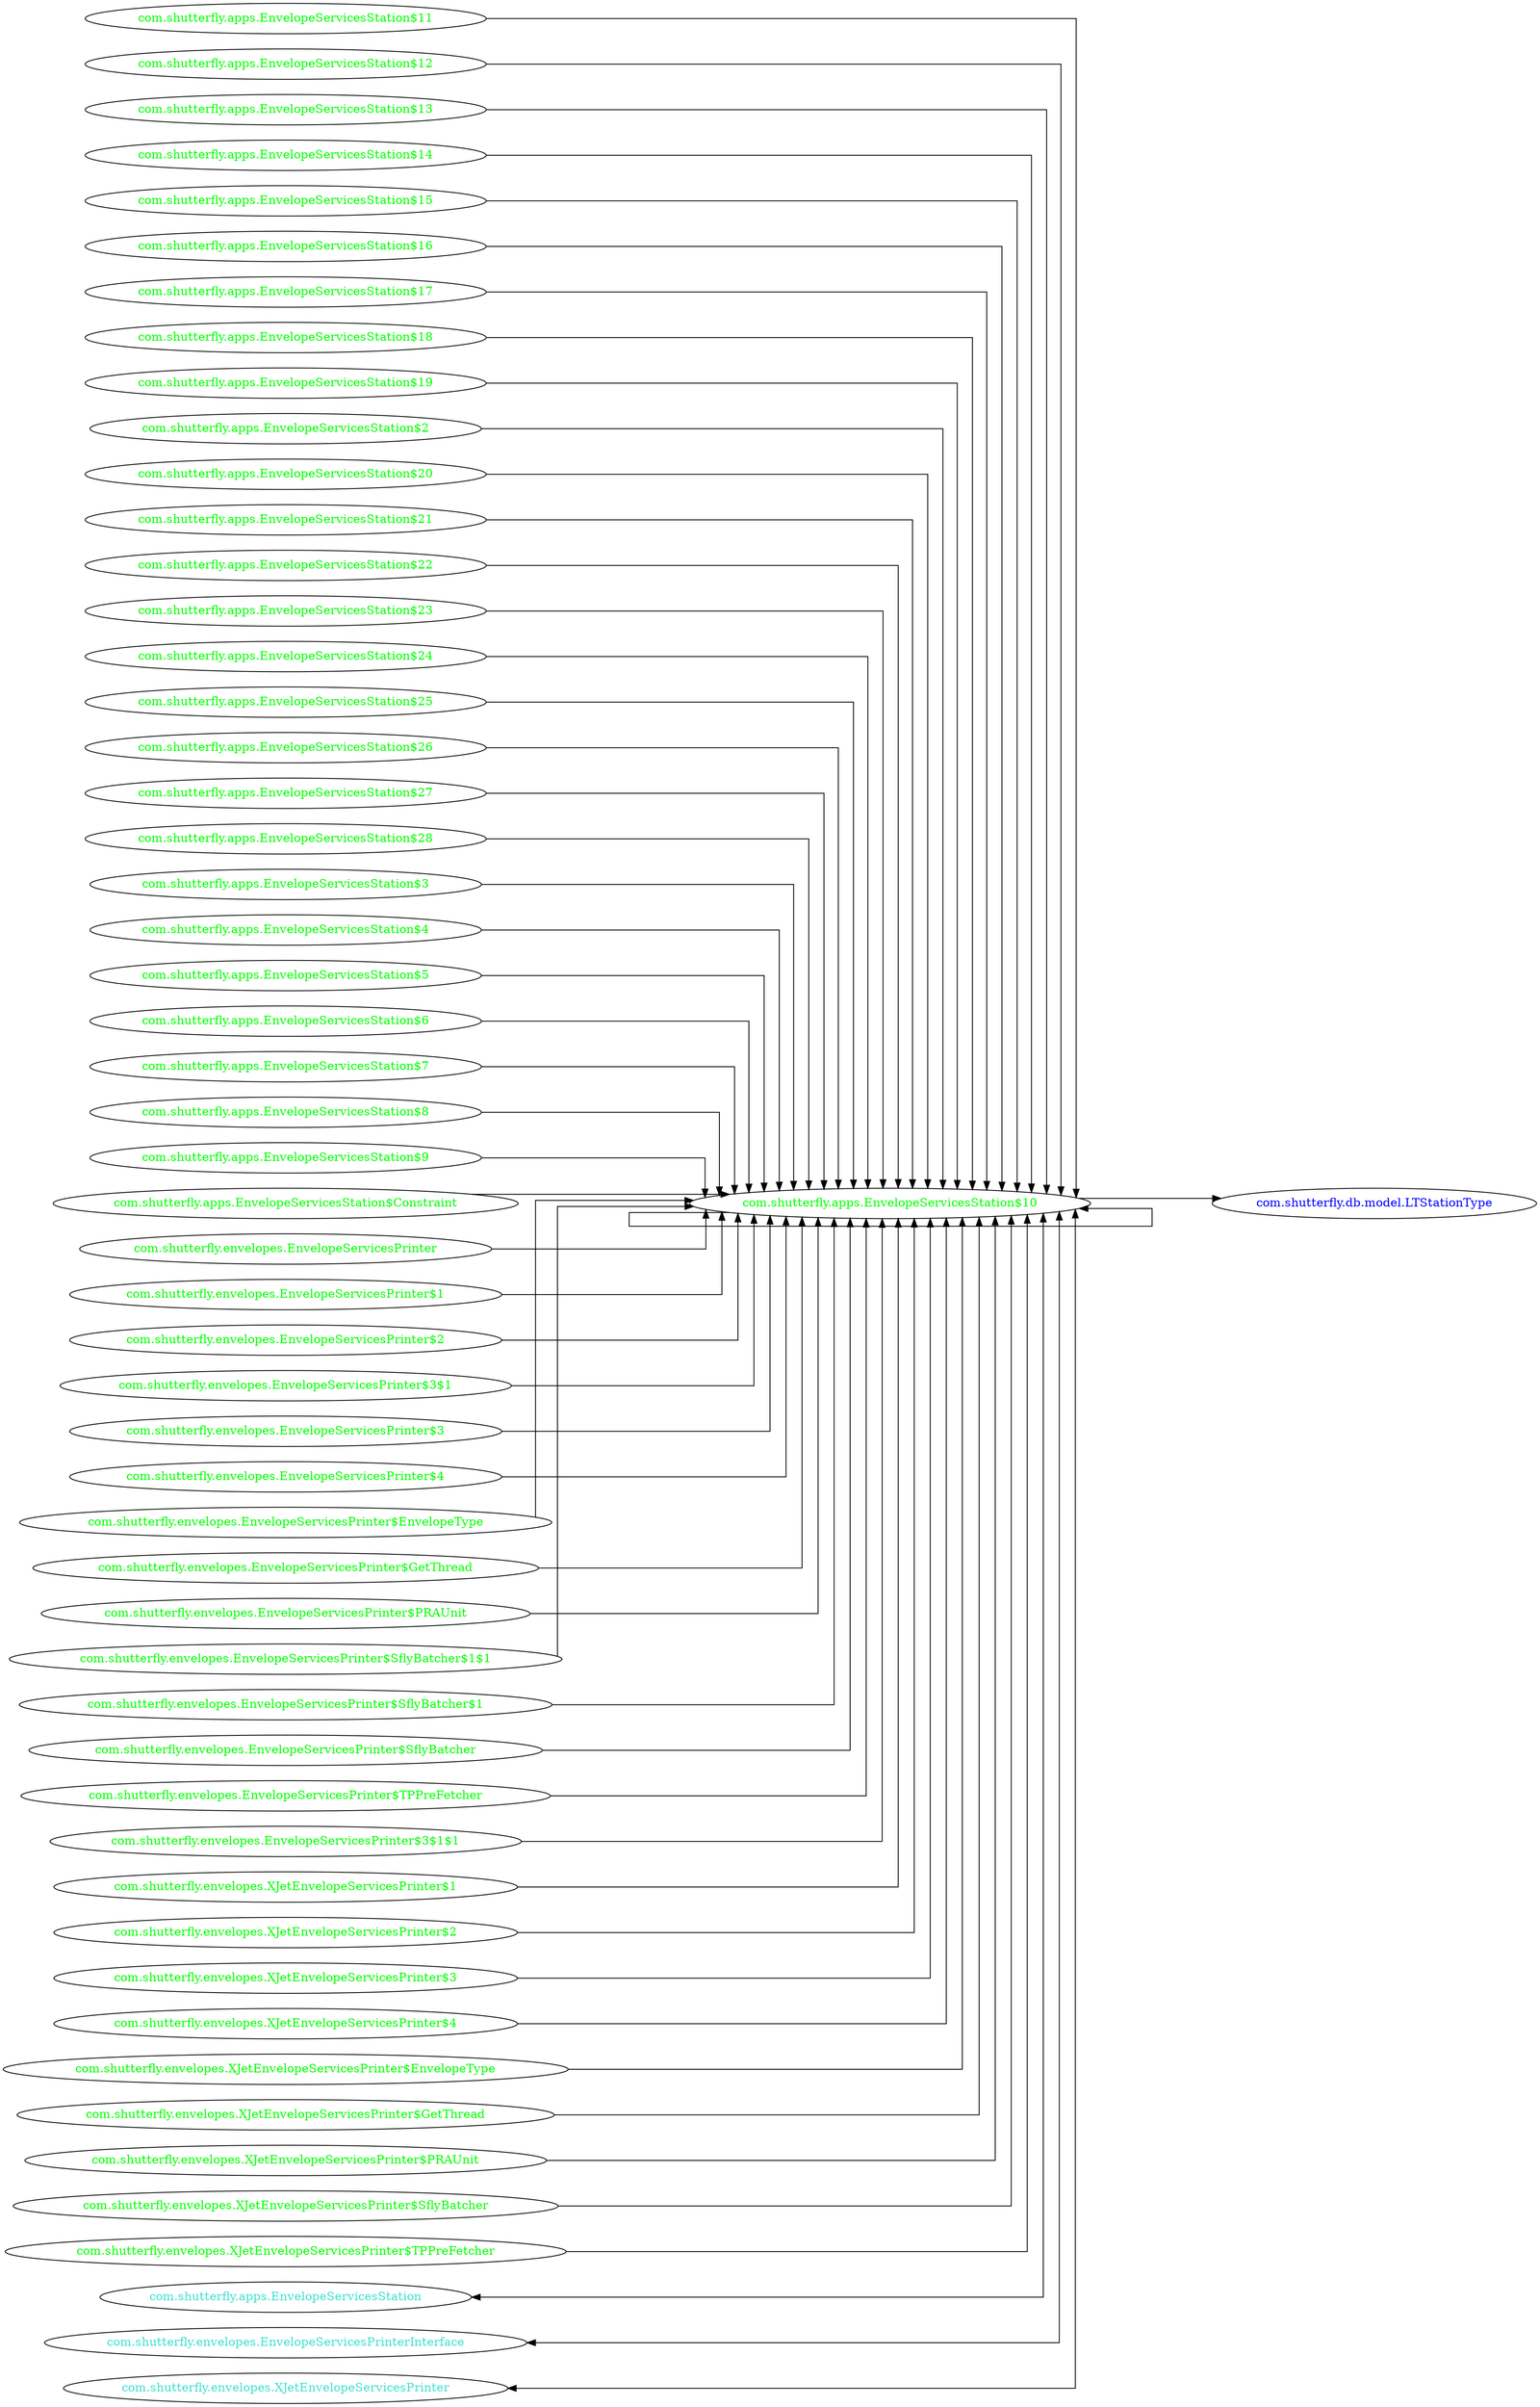 digraph dependencyGraph {
 concentrate=true;
 ranksep="2.0";
 rankdir="LR"; 
 splines="ortho";
"com.shutterfly.apps.EnvelopeServicesStation$10" [fontcolor="red"];
"com.shutterfly.db.model.LTStationType" [ fontcolor="blue" ];
"com.shutterfly.apps.EnvelopeServicesStation$10"->"com.shutterfly.db.model.LTStationType";
"com.shutterfly.apps.EnvelopeServicesStation$10" [ fontcolor="green" ];
"com.shutterfly.apps.EnvelopeServicesStation$10"->"com.shutterfly.apps.EnvelopeServicesStation$10";
"com.shutterfly.apps.EnvelopeServicesStation$11" [ fontcolor="green" ];
"com.shutterfly.apps.EnvelopeServicesStation$11"->"com.shutterfly.apps.EnvelopeServicesStation$10";
"com.shutterfly.apps.EnvelopeServicesStation$12" [ fontcolor="green" ];
"com.shutterfly.apps.EnvelopeServicesStation$12"->"com.shutterfly.apps.EnvelopeServicesStation$10";
"com.shutterfly.apps.EnvelopeServicesStation$13" [ fontcolor="green" ];
"com.shutterfly.apps.EnvelopeServicesStation$13"->"com.shutterfly.apps.EnvelopeServicesStation$10";
"com.shutterfly.apps.EnvelopeServicesStation$14" [ fontcolor="green" ];
"com.shutterfly.apps.EnvelopeServicesStation$14"->"com.shutterfly.apps.EnvelopeServicesStation$10";
"com.shutterfly.apps.EnvelopeServicesStation$15" [ fontcolor="green" ];
"com.shutterfly.apps.EnvelopeServicesStation$15"->"com.shutterfly.apps.EnvelopeServicesStation$10";
"com.shutterfly.apps.EnvelopeServicesStation$16" [ fontcolor="green" ];
"com.shutterfly.apps.EnvelopeServicesStation$16"->"com.shutterfly.apps.EnvelopeServicesStation$10";
"com.shutterfly.apps.EnvelopeServicesStation$17" [ fontcolor="green" ];
"com.shutterfly.apps.EnvelopeServicesStation$17"->"com.shutterfly.apps.EnvelopeServicesStation$10";
"com.shutterfly.apps.EnvelopeServicesStation$18" [ fontcolor="green" ];
"com.shutterfly.apps.EnvelopeServicesStation$18"->"com.shutterfly.apps.EnvelopeServicesStation$10";
"com.shutterfly.apps.EnvelopeServicesStation$19" [ fontcolor="green" ];
"com.shutterfly.apps.EnvelopeServicesStation$19"->"com.shutterfly.apps.EnvelopeServicesStation$10";
"com.shutterfly.apps.EnvelopeServicesStation$2" [ fontcolor="green" ];
"com.shutterfly.apps.EnvelopeServicesStation$2"->"com.shutterfly.apps.EnvelopeServicesStation$10";
"com.shutterfly.apps.EnvelopeServicesStation$20" [ fontcolor="green" ];
"com.shutterfly.apps.EnvelopeServicesStation$20"->"com.shutterfly.apps.EnvelopeServicesStation$10";
"com.shutterfly.apps.EnvelopeServicesStation$21" [ fontcolor="green" ];
"com.shutterfly.apps.EnvelopeServicesStation$21"->"com.shutterfly.apps.EnvelopeServicesStation$10";
"com.shutterfly.apps.EnvelopeServicesStation$22" [ fontcolor="green" ];
"com.shutterfly.apps.EnvelopeServicesStation$22"->"com.shutterfly.apps.EnvelopeServicesStation$10";
"com.shutterfly.apps.EnvelopeServicesStation$23" [ fontcolor="green" ];
"com.shutterfly.apps.EnvelopeServicesStation$23"->"com.shutterfly.apps.EnvelopeServicesStation$10";
"com.shutterfly.apps.EnvelopeServicesStation$24" [ fontcolor="green" ];
"com.shutterfly.apps.EnvelopeServicesStation$24"->"com.shutterfly.apps.EnvelopeServicesStation$10";
"com.shutterfly.apps.EnvelopeServicesStation$25" [ fontcolor="green" ];
"com.shutterfly.apps.EnvelopeServicesStation$25"->"com.shutterfly.apps.EnvelopeServicesStation$10";
"com.shutterfly.apps.EnvelopeServicesStation$26" [ fontcolor="green" ];
"com.shutterfly.apps.EnvelopeServicesStation$26"->"com.shutterfly.apps.EnvelopeServicesStation$10";
"com.shutterfly.apps.EnvelopeServicesStation$27" [ fontcolor="green" ];
"com.shutterfly.apps.EnvelopeServicesStation$27"->"com.shutterfly.apps.EnvelopeServicesStation$10";
"com.shutterfly.apps.EnvelopeServicesStation$28" [ fontcolor="green" ];
"com.shutterfly.apps.EnvelopeServicesStation$28"->"com.shutterfly.apps.EnvelopeServicesStation$10";
"com.shutterfly.apps.EnvelopeServicesStation$3" [ fontcolor="green" ];
"com.shutterfly.apps.EnvelopeServicesStation$3"->"com.shutterfly.apps.EnvelopeServicesStation$10";
"com.shutterfly.apps.EnvelopeServicesStation$4" [ fontcolor="green" ];
"com.shutterfly.apps.EnvelopeServicesStation$4"->"com.shutterfly.apps.EnvelopeServicesStation$10";
"com.shutterfly.apps.EnvelopeServicesStation$5" [ fontcolor="green" ];
"com.shutterfly.apps.EnvelopeServicesStation$5"->"com.shutterfly.apps.EnvelopeServicesStation$10";
"com.shutterfly.apps.EnvelopeServicesStation$6" [ fontcolor="green" ];
"com.shutterfly.apps.EnvelopeServicesStation$6"->"com.shutterfly.apps.EnvelopeServicesStation$10";
"com.shutterfly.apps.EnvelopeServicesStation$7" [ fontcolor="green" ];
"com.shutterfly.apps.EnvelopeServicesStation$7"->"com.shutterfly.apps.EnvelopeServicesStation$10";
"com.shutterfly.apps.EnvelopeServicesStation$8" [ fontcolor="green" ];
"com.shutterfly.apps.EnvelopeServicesStation$8"->"com.shutterfly.apps.EnvelopeServicesStation$10";
"com.shutterfly.apps.EnvelopeServicesStation$9" [ fontcolor="green" ];
"com.shutterfly.apps.EnvelopeServicesStation$9"->"com.shutterfly.apps.EnvelopeServicesStation$10";
"com.shutterfly.apps.EnvelopeServicesStation$Constraint" [ fontcolor="green" ];
"com.shutterfly.apps.EnvelopeServicesStation$Constraint"->"com.shutterfly.apps.EnvelopeServicesStation$10";
"com.shutterfly.envelopes.EnvelopeServicesPrinter" [ fontcolor="green" ];
"com.shutterfly.envelopes.EnvelopeServicesPrinter"->"com.shutterfly.apps.EnvelopeServicesStation$10";
"com.shutterfly.envelopes.EnvelopeServicesPrinter$1" [ fontcolor="green" ];
"com.shutterfly.envelopes.EnvelopeServicesPrinter$1"->"com.shutterfly.apps.EnvelopeServicesStation$10";
"com.shutterfly.envelopes.EnvelopeServicesPrinter$2" [ fontcolor="green" ];
"com.shutterfly.envelopes.EnvelopeServicesPrinter$2"->"com.shutterfly.apps.EnvelopeServicesStation$10";
"com.shutterfly.envelopes.EnvelopeServicesPrinter$3$1" [ fontcolor="green" ];
"com.shutterfly.envelopes.EnvelopeServicesPrinter$3$1"->"com.shutterfly.apps.EnvelopeServicesStation$10";
"com.shutterfly.envelopes.EnvelopeServicesPrinter$3" [ fontcolor="green" ];
"com.shutterfly.envelopes.EnvelopeServicesPrinter$3"->"com.shutterfly.apps.EnvelopeServicesStation$10";
"com.shutterfly.envelopes.EnvelopeServicesPrinter$4" [ fontcolor="green" ];
"com.shutterfly.envelopes.EnvelopeServicesPrinter$4"->"com.shutterfly.apps.EnvelopeServicesStation$10";
"com.shutterfly.envelopes.EnvelopeServicesPrinter$EnvelopeType" [ fontcolor="green" ];
"com.shutterfly.envelopes.EnvelopeServicesPrinter$EnvelopeType"->"com.shutterfly.apps.EnvelopeServicesStation$10";
"com.shutterfly.envelopes.EnvelopeServicesPrinter$GetThread" [ fontcolor="green" ];
"com.shutterfly.envelopes.EnvelopeServicesPrinter$GetThread"->"com.shutterfly.apps.EnvelopeServicesStation$10";
"com.shutterfly.envelopes.EnvelopeServicesPrinter$PRAUnit" [ fontcolor="green" ];
"com.shutterfly.envelopes.EnvelopeServicesPrinter$PRAUnit"->"com.shutterfly.apps.EnvelopeServicesStation$10";
"com.shutterfly.envelopes.EnvelopeServicesPrinter$SflyBatcher$1$1" [ fontcolor="green" ];
"com.shutterfly.envelopes.EnvelopeServicesPrinter$SflyBatcher$1$1"->"com.shutterfly.apps.EnvelopeServicesStation$10";
"com.shutterfly.envelopes.EnvelopeServicesPrinter$SflyBatcher$1" [ fontcolor="green" ];
"com.shutterfly.envelopes.EnvelopeServicesPrinter$SflyBatcher$1"->"com.shutterfly.apps.EnvelopeServicesStation$10";
"com.shutterfly.envelopes.EnvelopeServicesPrinter$SflyBatcher" [ fontcolor="green" ];
"com.shutterfly.envelopes.EnvelopeServicesPrinter$SflyBatcher"->"com.shutterfly.apps.EnvelopeServicesStation$10";
"com.shutterfly.envelopes.EnvelopeServicesPrinter$TPPreFetcher" [ fontcolor="green" ];
"com.shutterfly.envelopes.EnvelopeServicesPrinter$TPPreFetcher"->"com.shutterfly.apps.EnvelopeServicesStation$10";
"com.shutterfly.envelopes.EnvelopeServicesPrinter$3$1$1" [ fontcolor="green" ];
"com.shutterfly.envelopes.EnvelopeServicesPrinter$3$1$1"->"com.shutterfly.apps.EnvelopeServicesStation$10";
"com.shutterfly.envelopes.XJetEnvelopeServicesPrinter$1" [ fontcolor="green" ];
"com.shutterfly.envelopes.XJetEnvelopeServicesPrinter$1"->"com.shutterfly.apps.EnvelopeServicesStation$10";
"com.shutterfly.envelopes.XJetEnvelopeServicesPrinter$2" [ fontcolor="green" ];
"com.shutterfly.envelopes.XJetEnvelopeServicesPrinter$2"->"com.shutterfly.apps.EnvelopeServicesStation$10";
"com.shutterfly.envelopes.XJetEnvelopeServicesPrinter$3" [ fontcolor="green" ];
"com.shutterfly.envelopes.XJetEnvelopeServicesPrinter$3"->"com.shutterfly.apps.EnvelopeServicesStation$10";
"com.shutterfly.envelopes.XJetEnvelopeServicesPrinter$4" [ fontcolor="green" ];
"com.shutterfly.envelopes.XJetEnvelopeServicesPrinter$4"->"com.shutterfly.apps.EnvelopeServicesStation$10";
"com.shutterfly.envelopes.XJetEnvelopeServicesPrinter$EnvelopeType" [ fontcolor="green" ];
"com.shutterfly.envelopes.XJetEnvelopeServicesPrinter$EnvelopeType"->"com.shutterfly.apps.EnvelopeServicesStation$10";
"com.shutterfly.envelopes.XJetEnvelopeServicesPrinter$GetThread" [ fontcolor="green" ];
"com.shutterfly.envelopes.XJetEnvelopeServicesPrinter$GetThread"->"com.shutterfly.apps.EnvelopeServicesStation$10";
"com.shutterfly.envelopes.XJetEnvelopeServicesPrinter$PRAUnit" [ fontcolor="green" ];
"com.shutterfly.envelopes.XJetEnvelopeServicesPrinter$PRAUnit"->"com.shutterfly.apps.EnvelopeServicesStation$10";
"com.shutterfly.envelopes.XJetEnvelopeServicesPrinter$SflyBatcher" [ fontcolor="green" ];
"com.shutterfly.envelopes.XJetEnvelopeServicesPrinter$SflyBatcher"->"com.shutterfly.apps.EnvelopeServicesStation$10";
"com.shutterfly.envelopes.XJetEnvelopeServicesPrinter$TPPreFetcher" [ fontcolor="green" ];
"com.shutterfly.envelopes.XJetEnvelopeServicesPrinter$TPPreFetcher"->"com.shutterfly.apps.EnvelopeServicesStation$10";
"com.shutterfly.apps.EnvelopeServicesStation" [ fontcolor="turquoise" ];
"com.shutterfly.apps.EnvelopeServicesStation"->"com.shutterfly.apps.EnvelopeServicesStation$10" [dir=both];
"com.shutterfly.envelopes.EnvelopeServicesPrinterInterface" [ fontcolor="turquoise" ];
"com.shutterfly.envelopes.EnvelopeServicesPrinterInterface"->"com.shutterfly.apps.EnvelopeServicesStation$10" [dir=both];
"com.shutterfly.envelopes.XJetEnvelopeServicesPrinter" [ fontcolor="turquoise" ];
"com.shutterfly.envelopes.XJetEnvelopeServicesPrinter"->"com.shutterfly.apps.EnvelopeServicesStation$10" [dir=both];
}